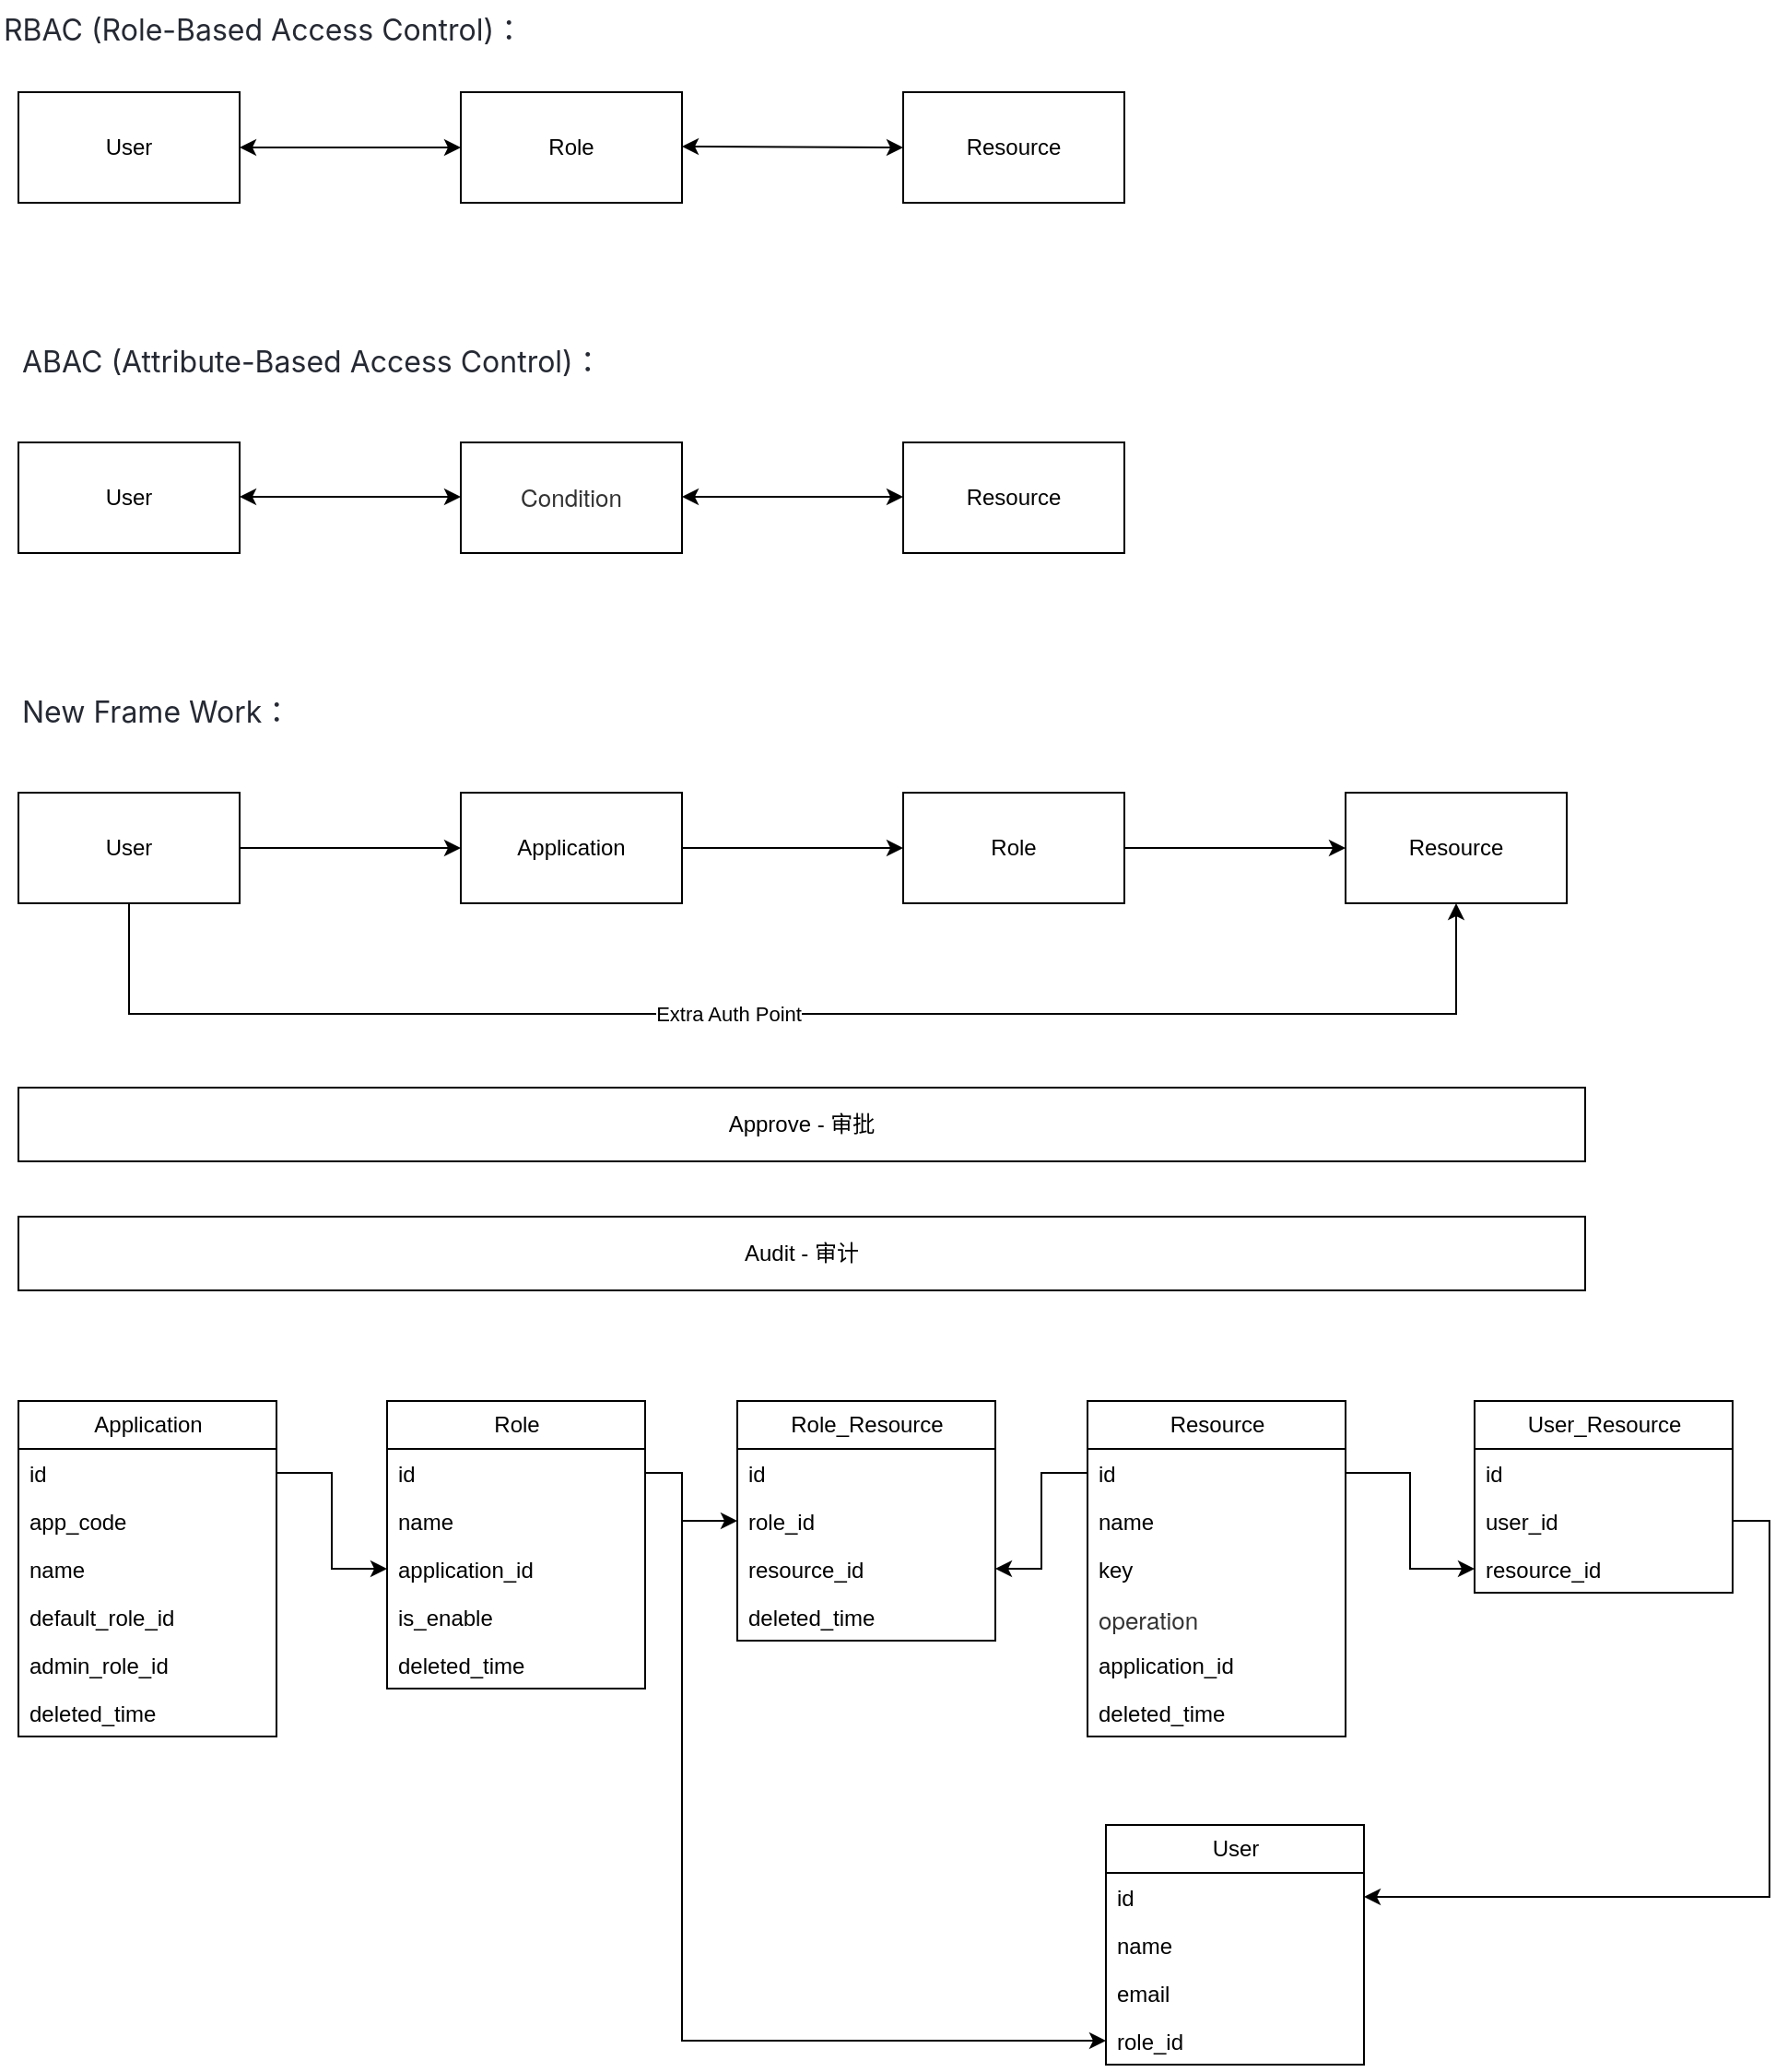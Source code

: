 <mxfile version="24.8.4">
  <diagram name="第 1 页" id="XNeCQhQdga1LnfHwo_mF">
    <mxGraphModel dx="1207" dy="711" grid="1" gridSize="10" guides="1" tooltips="1" connect="1" arrows="1" fold="1" page="1" pageScale="1" pageWidth="4681" pageHeight="3300" math="0" shadow="0">
      <root>
        <mxCell id="0" />
        <mxCell id="1" parent="0" />
        <mxCell id="JNERB92A1eh8DiP64ffN-19" style="edgeStyle=orthogonalEdgeStyle;rounded=0;orthogonalLoop=1;jettySize=auto;html=1;exitX=1;exitY=0.5;exitDx=0;exitDy=0;entryX=0;entryY=0.5;entryDx=0;entryDy=0;" edge="1" parent="1" source="JNERB92A1eh8DiP64ffN-1" target="JNERB92A1eh8DiP64ffN-16">
          <mxGeometry relative="1" as="geometry" />
        </mxCell>
        <mxCell id="JNERB92A1eh8DiP64ffN-1" value="Application" style="rounded=0;whiteSpace=wrap;html=1;" vertex="1" parent="1">
          <mxGeometry x="400" y="600" width="120" height="60" as="geometry" />
        </mxCell>
        <mxCell id="JNERB92A1eh8DiP64ffN-2" value="Role" style="rounded=0;whiteSpace=wrap;html=1;" vertex="1" parent="1">
          <mxGeometry x="400" y="220" width="120" height="60" as="geometry" />
        </mxCell>
        <mxCell id="JNERB92A1eh8DiP64ffN-3" value="Resource" style="rounded=0;whiteSpace=wrap;html=1;" vertex="1" parent="1">
          <mxGeometry x="640" y="220" width="120" height="60" as="geometry" />
        </mxCell>
        <mxCell id="JNERB92A1eh8DiP64ffN-4" value="User" style="rounded=0;whiteSpace=wrap;html=1;" vertex="1" parent="1">
          <mxGeometry x="160" y="220" width="120" height="60" as="geometry" />
        </mxCell>
        <mxCell id="JNERB92A1eh8DiP64ffN-5" value="&lt;span style=&quot;color: rgb(37, 41, 51); font-family: -apple-system, system-ui, &amp;quot;Segoe UI&amp;quot;, Roboto, Ubuntu, Cantarell, &amp;quot;Noto Sans&amp;quot;, sans-serif, BlinkMacSystemFont, &amp;quot;Helvetica Neue&amp;quot;, &amp;quot;PingFang SC&amp;quot;, &amp;quot;Hiragino Sans GB&amp;quot;, &amp;quot;Microsoft YaHei&amp;quot;, Arial; font-size: 16px; font-style: normal; font-variant-ligatures: normal; font-variant-caps: normal; font-weight: 400; letter-spacing: normal; orphans: 2; text-align: start; text-indent: 0px; text-transform: none; widows: 2; word-spacing: 0px; -webkit-text-stroke-width: 0px; white-space: normal; background-color: rgb(255, 255, 255); text-decoration-thickness: initial; text-decoration-style: initial; text-decoration-color: initial; display: inline !important; float: none;&quot;&gt;RBAC (Role-Based Access Control)：&lt;/span&gt;" style="text;whiteSpace=wrap;html=1;" vertex="1" parent="1">
          <mxGeometry x="150" y="170" width="330" height="40" as="geometry" />
        </mxCell>
        <mxCell id="JNERB92A1eh8DiP64ffN-6" value="" style="endArrow=classic;startArrow=classic;html=1;rounded=0;exitX=1;exitY=0.5;exitDx=0;exitDy=0;" edge="1" parent="1" source="JNERB92A1eh8DiP64ffN-4" target="JNERB92A1eh8DiP64ffN-2">
          <mxGeometry width="50" height="50" relative="1" as="geometry">
            <mxPoint x="300" y="249.5" as="sourcePoint" />
            <mxPoint x="370" y="249.5" as="targetPoint" />
          </mxGeometry>
        </mxCell>
        <mxCell id="JNERB92A1eh8DiP64ffN-7" value="" style="endArrow=classic;startArrow=classic;html=1;rounded=0;entryX=0;entryY=0.5;entryDx=0;entryDy=0;" edge="1" parent="1" target="JNERB92A1eh8DiP64ffN-3">
          <mxGeometry width="50" height="50" relative="1" as="geometry">
            <mxPoint x="520" y="249.5" as="sourcePoint" />
            <mxPoint x="590" y="250" as="targetPoint" />
          </mxGeometry>
        </mxCell>
        <mxCell id="JNERB92A1eh8DiP64ffN-8" value="&lt;span style=&quot;color: rgb(37, 41, 51); font-family: -apple-system, system-ui, &amp;quot;Segoe UI&amp;quot;, Roboto, Ubuntu, Cantarell, &amp;quot;Noto Sans&amp;quot;, sans-serif, BlinkMacSystemFont, &amp;quot;Helvetica Neue&amp;quot;, &amp;quot;PingFang SC&amp;quot;, &amp;quot;Hiragino Sans GB&amp;quot;, &amp;quot;Microsoft YaHei&amp;quot;, Arial; font-size: 16px; font-style: normal; font-variant-ligatures: normal; font-variant-caps: normal; font-weight: 400; letter-spacing: normal; orphans: 2; text-align: start; text-indent: 0px; text-transform: none; widows: 2; word-spacing: 0px; -webkit-text-stroke-width: 0px; white-space: normal; background-color: rgb(255, 255, 255); text-decoration-thickness: initial; text-decoration-style: initial; text-decoration-color: initial; display: inline !important; float: none;&quot;&gt;ABAC (Attribute-Based Access Control)：&lt;/span&gt;" style="text;whiteSpace=wrap;html=1;" vertex="1" parent="1">
          <mxGeometry x="160" y="350" width="350" height="40" as="geometry" />
        </mxCell>
        <mxCell id="JNERB92A1eh8DiP64ffN-9" value="User" style="rounded=0;whiteSpace=wrap;html=1;" vertex="1" parent="1">
          <mxGeometry x="160" y="410" width="120" height="60" as="geometry" />
        </mxCell>
        <mxCell id="JNERB92A1eh8DiP64ffN-10" value="&lt;span style=&quot;color: rgb(51, 51, 51); font-family: &amp;quot;Helvetica Neue&amp;quot;, Helvetica, Arial, &amp;quot;Hiragino Sans GB&amp;quot;, &amp;quot;Hiragino Sans GB W3&amp;quot;, &amp;quot;Microsoft YaHei UI&amp;quot;, &amp;quot;Microsoft YaHei&amp;quot;, sans-serif; font-size: 13px; text-align: left; background-color: rgb(255, 255, 255);&quot;&gt;Condition&lt;/span&gt;" style="rounded=0;whiteSpace=wrap;html=1;" vertex="1" parent="1">
          <mxGeometry x="400" y="410" width="120" height="60" as="geometry" />
        </mxCell>
        <mxCell id="JNERB92A1eh8DiP64ffN-11" value="Resource" style="rounded=0;whiteSpace=wrap;html=1;" vertex="1" parent="1">
          <mxGeometry x="640" y="410" width="120" height="60" as="geometry" />
        </mxCell>
        <mxCell id="JNERB92A1eh8DiP64ffN-12" value="" style="endArrow=classic;startArrow=classic;html=1;rounded=0;exitX=1;exitY=0.5;exitDx=0;exitDy=0;" edge="1" parent="1">
          <mxGeometry width="50" height="50" relative="1" as="geometry">
            <mxPoint x="280" y="439.5" as="sourcePoint" />
            <mxPoint x="400" y="439.5" as="targetPoint" />
          </mxGeometry>
        </mxCell>
        <mxCell id="JNERB92A1eh8DiP64ffN-13" value="" style="endArrow=classic;startArrow=classic;html=1;rounded=0;exitX=1;exitY=0.5;exitDx=0;exitDy=0;" edge="1" parent="1">
          <mxGeometry width="50" height="50" relative="1" as="geometry">
            <mxPoint x="520" y="439.5" as="sourcePoint" />
            <mxPoint x="640" y="439.5" as="targetPoint" />
          </mxGeometry>
        </mxCell>
        <mxCell id="JNERB92A1eh8DiP64ffN-14" value="&lt;span style=&quot;color: rgb(37, 41, 51); font-family: -apple-system, system-ui, &amp;quot;Segoe UI&amp;quot;, Roboto, Ubuntu, Cantarell, &amp;quot;Noto Sans&amp;quot;, sans-serif, BlinkMacSystemFont, &amp;quot;Helvetica Neue&amp;quot;, &amp;quot;PingFang SC&amp;quot;, &amp;quot;Hiragino Sans GB&amp;quot;, &amp;quot;Microsoft YaHei&amp;quot;, Arial; font-size: 16px; font-style: normal; font-variant-ligatures: normal; font-variant-caps: normal; font-weight: 400; letter-spacing: normal; orphans: 2; text-align: start; text-indent: 0px; text-transform: none; widows: 2; word-spacing: 0px; -webkit-text-stroke-width: 0px; white-space: normal; background-color: rgb(255, 255, 255); text-decoration-thickness: initial; text-decoration-style: initial; text-decoration-color: initial; display: inline !important; float: none;&quot;&gt;New Frame Work：&lt;/span&gt;" style="text;whiteSpace=wrap;html=1;" vertex="1" parent="1">
          <mxGeometry x="160" y="540" width="350" height="40" as="geometry" />
        </mxCell>
        <mxCell id="JNERB92A1eh8DiP64ffN-18" style="edgeStyle=orthogonalEdgeStyle;rounded=0;orthogonalLoop=1;jettySize=auto;html=1;exitX=1;exitY=0.5;exitDx=0;exitDy=0;entryX=0;entryY=0.5;entryDx=0;entryDy=0;" edge="1" parent="1" source="JNERB92A1eh8DiP64ffN-15" target="JNERB92A1eh8DiP64ffN-1">
          <mxGeometry relative="1" as="geometry" />
        </mxCell>
        <mxCell id="JNERB92A1eh8DiP64ffN-21" style="edgeStyle=orthogonalEdgeStyle;rounded=0;orthogonalLoop=1;jettySize=auto;html=1;exitX=0.5;exitY=1;exitDx=0;exitDy=0;entryX=0.5;entryY=1;entryDx=0;entryDy=0;" edge="1" parent="1" source="JNERB92A1eh8DiP64ffN-15" target="JNERB92A1eh8DiP64ffN-17">
          <mxGeometry relative="1" as="geometry">
            <Array as="points">
              <mxPoint x="220" y="720" />
              <mxPoint x="940" y="720" />
            </Array>
          </mxGeometry>
        </mxCell>
        <mxCell id="JNERB92A1eh8DiP64ffN-22" value="Extra Auth Point" style="edgeLabel;html=1;align=center;verticalAlign=middle;resizable=0;points=[];" vertex="1" connectable="0" parent="JNERB92A1eh8DiP64ffN-21">
          <mxGeometry x="-0.083" relative="1" as="geometry">
            <mxPoint as="offset" />
          </mxGeometry>
        </mxCell>
        <mxCell id="JNERB92A1eh8DiP64ffN-15" value="User" style="rounded=0;whiteSpace=wrap;html=1;" vertex="1" parent="1">
          <mxGeometry x="160" y="600" width="120" height="60" as="geometry" />
        </mxCell>
        <mxCell id="JNERB92A1eh8DiP64ffN-20" style="edgeStyle=orthogonalEdgeStyle;rounded=0;orthogonalLoop=1;jettySize=auto;html=1;exitX=1;exitY=0.5;exitDx=0;exitDy=0;entryX=0;entryY=0.5;entryDx=0;entryDy=0;" edge="1" parent="1" source="JNERB92A1eh8DiP64ffN-16" target="JNERB92A1eh8DiP64ffN-17">
          <mxGeometry relative="1" as="geometry" />
        </mxCell>
        <mxCell id="JNERB92A1eh8DiP64ffN-16" value="Role" style="rounded=0;whiteSpace=wrap;html=1;" vertex="1" parent="1">
          <mxGeometry x="640" y="600" width="120" height="60" as="geometry" />
        </mxCell>
        <mxCell id="JNERB92A1eh8DiP64ffN-17" value="Resource" style="rounded=0;whiteSpace=wrap;html=1;" vertex="1" parent="1">
          <mxGeometry x="880" y="600" width="120" height="60" as="geometry" />
        </mxCell>
        <mxCell id="JNERB92A1eh8DiP64ffN-23" value="Approve - 审批" style="rounded=0;whiteSpace=wrap;html=1;" vertex="1" parent="1">
          <mxGeometry x="160" y="760" width="850" height="40" as="geometry" />
        </mxCell>
        <mxCell id="JNERB92A1eh8DiP64ffN-24" value="Audit - 审计" style="rounded=0;whiteSpace=wrap;html=1;" vertex="1" parent="1">
          <mxGeometry x="160" y="830" width="850" height="40" as="geometry" />
        </mxCell>
        <mxCell id="JNERB92A1eh8DiP64ffN-25" value="Application" style="swimlane;fontStyle=0;childLayout=stackLayout;horizontal=1;startSize=26;fillColor=none;horizontalStack=0;resizeParent=1;resizeParentMax=0;resizeLast=0;collapsible=1;marginBottom=0;html=1;" vertex="1" parent="1">
          <mxGeometry x="160" y="930" width="140" height="182" as="geometry">
            <mxRectangle x="230" y="930" width="130" height="60" as="alternateBounds" />
          </mxGeometry>
        </mxCell>
        <mxCell id="JNERB92A1eh8DiP64ffN-26" value="id" style="text;strokeColor=none;fillColor=none;align=left;verticalAlign=top;spacingLeft=4;spacingRight=4;overflow=hidden;rotatable=0;points=[[0,0.5],[1,0.5]];portConstraint=eastwest;whiteSpace=wrap;html=1;" vertex="1" parent="JNERB92A1eh8DiP64ffN-25">
          <mxGeometry y="26" width="140" height="26" as="geometry" />
        </mxCell>
        <mxCell id="JNERB92A1eh8DiP64ffN-27" value="app_code" style="text;strokeColor=none;fillColor=none;align=left;verticalAlign=top;spacingLeft=4;spacingRight=4;overflow=hidden;rotatable=0;points=[[0,0.5],[1,0.5]];portConstraint=eastwest;whiteSpace=wrap;html=1;" vertex="1" parent="JNERB92A1eh8DiP64ffN-25">
          <mxGeometry y="52" width="140" height="26" as="geometry" />
        </mxCell>
        <mxCell id="JNERB92A1eh8DiP64ffN-28" value="name" style="text;strokeColor=none;fillColor=none;align=left;verticalAlign=top;spacingLeft=4;spacingRight=4;overflow=hidden;rotatable=0;points=[[0,0.5],[1,0.5]];portConstraint=eastwest;whiteSpace=wrap;html=1;" vertex="1" parent="JNERB92A1eh8DiP64ffN-25">
          <mxGeometry y="78" width="140" height="26" as="geometry" />
        </mxCell>
        <mxCell id="JNERB92A1eh8DiP64ffN-30" value="default_role_id" style="text;strokeColor=none;fillColor=none;align=left;verticalAlign=top;spacingLeft=4;spacingRight=4;overflow=hidden;rotatable=0;points=[[0,0.5],[1,0.5]];portConstraint=eastwest;whiteSpace=wrap;html=1;" vertex="1" parent="JNERB92A1eh8DiP64ffN-25">
          <mxGeometry y="104" width="140" height="26" as="geometry" />
        </mxCell>
        <mxCell id="JNERB92A1eh8DiP64ffN-29" value="admin_role_id" style="text;strokeColor=none;fillColor=none;align=left;verticalAlign=top;spacingLeft=4;spacingRight=4;overflow=hidden;rotatable=0;points=[[0,0.5],[1,0.5]];portConstraint=eastwest;whiteSpace=wrap;html=1;" vertex="1" parent="JNERB92A1eh8DiP64ffN-25">
          <mxGeometry y="130" width="140" height="26" as="geometry" />
        </mxCell>
        <mxCell id="JNERB92A1eh8DiP64ffN-47" value="deleted_time" style="text;strokeColor=none;fillColor=none;align=left;verticalAlign=top;spacingLeft=4;spacingRight=4;overflow=hidden;rotatable=0;points=[[0,0.5],[1,0.5]];portConstraint=eastwest;whiteSpace=wrap;html=1;" vertex="1" parent="JNERB92A1eh8DiP64ffN-25">
          <mxGeometry y="156" width="140" height="26" as="geometry" />
        </mxCell>
        <mxCell id="JNERB92A1eh8DiP64ffN-31" value="Role" style="swimlane;fontStyle=0;childLayout=stackLayout;horizontal=1;startSize=26;fillColor=none;horizontalStack=0;resizeParent=1;resizeParentMax=0;resizeLast=0;collapsible=1;marginBottom=0;html=1;" vertex="1" parent="1">
          <mxGeometry x="360" y="930" width="140" height="156" as="geometry">
            <mxRectangle x="230" y="930" width="130" height="60" as="alternateBounds" />
          </mxGeometry>
        </mxCell>
        <mxCell id="JNERB92A1eh8DiP64ffN-32" value="id" style="text;strokeColor=none;fillColor=none;align=left;verticalAlign=top;spacingLeft=4;spacingRight=4;overflow=hidden;rotatable=0;points=[[0,0.5],[1,0.5]];portConstraint=eastwest;whiteSpace=wrap;html=1;" vertex="1" parent="JNERB92A1eh8DiP64ffN-31">
          <mxGeometry y="26" width="140" height="26" as="geometry" />
        </mxCell>
        <mxCell id="JNERB92A1eh8DiP64ffN-33" value="name" style="text;strokeColor=none;fillColor=none;align=left;verticalAlign=top;spacingLeft=4;spacingRight=4;overflow=hidden;rotatable=0;points=[[0,0.5],[1,0.5]];portConstraint=eastwest;whiteSpace=wrap;html=1;" vertex="1" parent="JNERB92A1eh8DiP64ffN-31">
          <mxGeometry y="52" width="140" height="26" as="geometry" />
        </mxCell>
        <mxCell id="JNERB92A1eh8DiP64ffN-42" value="application_id" style="text;strokeColor=none;fillColor=none;align=left;verticalAlign=top;spacingLeft=4;spacingRight=4;overflow=hidden;rotatable=0;points=[[0,0.5],[1,0.5]];portConstraint=eastwest;whiteSpace=wrap;html=1;" vertex="1" parent="JNERB92A1eh8DiP64ffN-31">
          <mxGeometry y="78" width="140" height="26" as="geometry" />
        </mxCell>
        <mxCell id="JNERB92A1eh8DiP64ffN-45" value="is_enable" style="text;strokeColor=none;fillColor=none;align=left;verticalAlign=top;spacingLeft=4;spacingRight=4;overflow=hidden;rotatable=0;points=[[0,0.5],[1,0.5]];portConstraint=eastwest;whiteSpace=wrap;html=1;" vertex="1" parent="JNERB92A1eh8DiP64ffN-31">
          <mxGeometry y="104" width="140" height="26" as="geometry" />
        </mxCell>
        <mxCell id="JNERB92A1eh8DiP64ffN-46" value="deleted_time" style="text;strokeColor=none;fillColor=none;align=left;verticalAlign=top;spacingLeft=4;spacingRight=4;overflow=hidden;rotatable=0;points=[[0,0.5],[1,0.5]];portConstraint=eastwest;whiteSpace=wrap;html=1;" vertex="1" parent="JNERB92A1eh8DiP64ffN-31">
          <mxGeometry y="130" width="140" height="26" as="geometry" />
        </mxCell>
        <mxCell id="JNERB92A1eh8DiP64ffN-37" value="Resource" style="swimlane;fontStyle=0;childLayout=stackLayout;horizontal=1;startSize=26;fillColor=none;horizontalStack=0;resizeParent=1;resizeParentMax=0;resizeLast=0;collapsible=1;marginBottom=0;html=1;" vertex="1" parent="1">
          <mxGeometry x="740" y="930" width="140" height="182" as="geometry">
            <mxRectangle x="230" y="930" width="130" height="60" as="alternateBounds" />
          </mxGeometry>
        </mxCell>
        <mxCell id="JNERB92A1eh8DiP64ffN-38" value="id" style="text;strokeColor=none;fillColor=none;align=left;verticalAlign=top;spacingLeft=4;spacingRight=4;overflow=hidden;rotatable=0;points=[[0,0.5],[1,0.5]];portConstraint=eastwest;whiteSpace=wrap;html=1;" vertex="1" parent="JNERB92A1eh8DiP64ffN-37">
          <mxGeometry y="26" width="140" height="26" as="geometry" />
        </mxCell>
        <mxCell id="JNERB92A1eh8DiP64ffN-39" value="name" style="text;strokeColor=none;fillColor=none;align=left;verticalAlign=top;spacingLeft=4;spacingRight=4;overflow=hidden;rotatable=0;points=[[0,0.5],[1,0.5]];portConstraint=eastwest;whiteSpace=wrap;html=1;" vertex="1" parent="JNERB92A1eh8DiP64ffN-37">
          <mxGeometry y="52" width="140" height="26" as="geometry" />
        </mxCell>
        <mxCell id="JNERB92A1eh8DiP64ffN-41" value="key" style="text;strokeColor=none;fillColor=none;align=left;verticalAlign=top;spacingLeft=4;spacingRight=4;overflow=hidden;rotatable=0;points=[[0,0.5],[1,0.5]];portConstraint=eastwest;whiteSpace=wrap;html=1;" vertex="1" parent="JNERB92A1eh8DiP64ffN-37">
          <mxGeometry y="78" width="140" height="26" as="geometry" />
        </mxCell>
        <mxCell id="JNERB92A1eh8DiP64ffN-40" value="&lt;span style=&quot;color: rgb(51, 51, 51); font-family: &amp;quot;Helvetica Neue&amp;quot;, Helvetica, Arial, &amp;quot;Hiragino Sans GB&amp;quot;, &amp;quot;Hiragino Sans GB W3&amp;quot;, &amp;quot;Microsoft YaHei UI&amp;quot;, &amp;quot;Microsoft YaHei&amp;quot;, sans-serif; font-size: 13px; background-color: rgb(255, 255, 255);&quot;&gt;operation&lt;/span&gt;" style="text;strokeColor=none;fillColor=none;align=left;verticalAlign=top;spacingLeft=4;spacingRight=4;overflow=hidden;rotatable=0;points=[[0,0.5],[1,0.5]];portConstraint=eastwest;whiteSpace=wrap;html=1;" vertex="1" parent="JNERB92A1eh8DiP64ffN-37">
          <mxGeometry y="104" width="140" height="26" as="geometry" />
        </mxCell>
        <mxCell id="JNERB92A1eh8DiP64ffN-43" value="application_id" style="text;strokeColor=none;fillColor=none;align=left;verticalAlign=top;spacingLeft=4;spacingRight=4;overflow=hidden;rotatable=0;points=[[0,0.5],[1,0.5]];portConstraint=eastwest;whiteSpace=wrap;html=1;" vertex="1" parent="JNERB92A1eh8DiP64ffN-37">
          <mxGeometry y="130" width="140" height="26" as="geometry" />
        </mxCell>
        <mxCell id="JNERB92A1eh8DiP64ffN-48" value="deleted_time" style="text;strokeColor=none;fillColor=none;align=left;verticalAlign=top;spacingLeft=4;spacingRight=4;overflow=hidden;rotatable=0;points=[[0,0.5],[1,0.5]];portConstraint=eastwest;whiteSpace=wrap;html=1;" vertex="1" parent="JNERB92A1eh8DiP64ffN-37">
          <mxGeometry y="156" width="140" height="26" as="geometry" />
        </mxCell>
        <mxCell id="JNERB92A1eh8DiP64ffN-49" value="User" style="swimlane;fontStyle=0;childLayout=stackLayout;horizontal=1;startSize=26;fillColor=none;horizontalStack=0;resizeParent=1;resizeParentMax=0;resizeLast=0;collapsible=1;marginBottom=0;html=1;" vertex="1" parent="1">
          <mxGeometry x="750" y="1160" width="140" height="130" as="geometry">
            <mxRectangle x="230" y="930" width="130" height="60" as="alternateBounds" />
          </mxGeometry>
        </mxCell>
        <mxCell id="JNERB92A1eh8DiP64ffN-50" value="id" style="text;strokeColor=none;fillColor=none;align=left;verticalAlign=top;spacingLeft=4;spacingRight=4;overflow=hidden;rotatable=0;points=[[0,0.5],[1,0.5]];portConstraint=eastwest;whiteSpace=wrap;html=1;" vertex="1" parent="JNERB92A1eh8DiP64ffN-49">
          <mxGeometry y="26" width="140" height="26" as="geometry" />
        </mxCell>
        <mxCell id="JNERB92A1eh8DiP64ffN-51" value="name" style="text;strokeColor=none;fillColor=none;align=left;verticalAlign=top;spacingLeft=4;spacingRight=4;overflow=hidden;rotatable=0;points=[[0,0.5],[1,0.5]];portConstraint=eastwest;whiteSpace=wrap;html=1;" vertex="1" parent="JNERB92A1eh8DiP64ffN-49">
          <mxGeometry y="52" width="140" height="26" as="geometry" />
        </mxCell>
        <mxCell id="JNERB92A1eh8DiP64ffN-52" value="email" style="text;strokeColor=none;fillColor=none;align=left;verticalAlign=top;spacingLeft=4;spacingRight=4;overflow=hidden;rotatable=0;points=[[0,0.5],[1,0.5]];portConstraint=eastwest;whiteSpace=wrap;html=1;" vertex="1" parent="JNERB92A1eh8DiP64ffN-49">
          <mxGeometry y="78" width="140" height="26" as="geometry" />
        </mxCell>
        <mxCell id="JNERB92A1eh8DiP64ffN-66" value="role_id" style="text;strokeColor=none;fillColor=none;align=left;verticalAlign=top;spacingLeft=4;spacingRight=4;overflow=hidden;rotatable=0;points=[[0,0.5],[1,0.5]];portConstraint=eastwest;whiteSpace=wrap;html=1;" vertex="1" parent="JNERB92A1eh8DiP64ffN-49">
          <mxGeometry y="104" width="140" height="26" as="geometry" />
        </mxCell>
        <mxCell id="JNERB92A1eh8DiP64ffN-56" value="Role_Resource" style="swimlane;fontStyle=0;childLayout=stackLayout;horizontal=1;startSize=26;fillColor=none;horizontalStack=0;resizeParent=1;resizeParentMax=0;resizeLast=0;collapsible=1;marginBottom=0;html=1;" vertex="1" parent="1">
          <mxGeometry x="550" y="930" width="140" height="130" as="geometry">
            <mxRectangle x="230" y="930" width="130" height="60" as="alternateBounds" />
          </mxGeometry>
        </mxCell>
        <mxCell id="JNERB92A1eh8DiP64ffN-57" value="id" style="text;strokeColor=none;fillColor=none;align=left;verticalAlign=top;spacingLeft=4;spacingRight=4;overflow=hidden;rotatable=0;points=[[0,0.5],[1,0.5]];portConstraint=eastwest;whiteSpace=wrap;html=1;" vertex="1" parent="JNERB92A1eh8DiP64ffN-56">
          <mxGeometry y="26" width="140" height="26" as="geometry" />
        </mxCell>
        <mxCell id="JNERB92A1eh8DiP64ffN-58" value="role_id" style="text;strokeColor=none;fillColor=none;align=left;verticalAlign=top;spacingLeft=4;spacingRight=4;overflow=hidden;rotatable=0;points=[[0,0.5],[1,0.5]];portConstraint=eastwest;whiteSpace=wrap;html=1;" vertex="1" parent="JNERB92A1eh8DiP64ffN-56">
          <mxGeometry y="52" width="140" height="26" as="geometry" />
        </mxCell>
        <mxCell id="JNERB92A1eh8DiP64ffN-59" value="resource_id" style="text;strokeColor=none;fillColor=none;align=left;verticalAlign=top;spacingLeft=4;spacingRight=4;overflow=hidden;rotatable=0;points=[[0,0.5],[1,0.5]];portConstraint=eastwest;whiteSpace=wrap;html=1;" vertex="1" parent="JNERB92A1eh8DiP64ffN-56">
          <mxGeometry y="78" width="140" height="26" as="geometry" />
        </mxCell>
        <mxCell id="JNERB92A1eh8DiP64ffN-61" value="deleted_time" style="text;strokeColor=none;fillColor=none;align=left;verticalAlign=top;spacingLeft=4;spacingRight=4;overflow=hidden;rotatable=0;points=[[0,0.5],[1,0.5]];portConstraint=eastwest;whiteSpace=wrap;html=1;" vertex="1" parent="JNERB92A1eh8DiP64ffN-56">
          <mxGeometry y="104" width="140" height="26" as="geometry" />
        </mxCell>
        <mxCell id="JNERB92A1eh8DiP64ffN-63" style="edgeStyle=orthogonalEdgeStyle;rounded=0;orthogonalLoop=1;jettySize=auto;html=1;exitX=1;exitY=0.5;exitDx=0;exitDy=0;entryX=0;entryY=0.5;entryDx=0;entryDy=0;" edge="1" parent="1" source="JNERB92A1eh8DiP64ffN-26" target="JNERB92A1eh8DiP64ffN-42">
          <mxGeometry relative="1" as="geometry" />
        </mxCell>
        <mxCell id="JNERB92A1eh8DiP64ffN-64" style="edgeStyle=orthogonalEdgeStyle;rounded=0;orthogonalLoop=1;jettySize=auto;html=1;exitX=1;exitY=0.5;exitDx=0;exitDy=0;entryX=0;entryY=0.5;entryDx=0;entryDy=0;" edge="1" parent="1" source="JNERB92A1eh8DiP64ffN-32" target="JNERB92A1eh8DiP64ffN-58">
          <mxGeometry relative="1" as="geometry">
            <Array as="points">
              <mxPoint x="520" y="969" />
              <mxPoint x="520" y="995" />
            </Array>
          </mxGeometry>
        </mxCell>
        <mxCell id="JNERB92A1eh8DiP64ffN-65" style="edgeStyle=orthogonalEdgeStyle;rounded=0;orthogonalLoop=1;jettySize=auto;html=1;exitX=0;exitY=0.5;exitDx=0;exitDy=0;entryX=1;entryY=0.5;entryDx=0;entryDy=0;" edge="1" parent="1" source="JNERB92A1eh8DiP64ffN-38" target="JNERB92A1eh8DiP64ffN-59">
          <mxGeometry relative="1" as="geometry" />
        </mxCell>
        <mxCell id="JNERB92A1eh8DiP64ffN-67" value="User_Resource" style="swimlane;fontStyle=0;childLayout=stackLayout;horizontal=1;startSize=26;fillColor=none;horizontalStack=0;resizeParent=1;resizeParentMax=0;resizeLast=0;collapsible=1;marginBottom=0;html=1;" vertex="1" parent="1">
          <mxGeometry x="950" y="930" width="140" height="104" as="geometry">
            <mxRectangle x="230" y="930" width="130" height="60" as="alternateBounds" />
          </mxGeometry>
        </mxCell>
        <mxCell id="JNERB92A1eh8DiP64ffN-68" value="id" style="text;strokeColor=none;fillColor=none;align=left;verticalAlign=top;spacingLeft=4;spacingRight=4;overflow=hidden;rotatable=0;points=[[0,0.5],[1,0.5]];portConstraint=eastwest;whiteSpace=wrap;html=1;" vertex="1" parent="JNERB92A1eh8DiP64ffN-67">
          <mxGeometry y="26" width="140" height="26" as="geometry" />
        </mxCell>
        <mxCell id="JNERB92A1eh8DiP64ffN-69" value="user_id" style="text;strokeColor=none;fillColor=none;align=left;verticalAlign=top;spacingLeft=4;spacingRight=4;overflow=hidden;rotatable=0;points=[[0,0.5],[1,0.5]];portConstraint=eastwest;whiteSpace=wrap;html=1;" vertex="1" parent="JNERB92A1eh8DiP64ffN-67">
          <mxGeometry y="52" width="140" height="26" as="geometry" />
        </mxCell>
        <mxCell id="JNERB92A1eh8DiP64ffN-70" value="resource_id" style="text;strokeColor=none;fillColor=none;align=left;verticalAlign=top;spacingLeft=4;spacingRight=4;overflow=hidden;rotatable=0;points=[[0,0.5],[1,0.5]];portConstraint=eastwest;whiteSpace=wrap;html=1;" vertex="1" parent="JNERB92A1eh8DiP64ffN-67">
          <mxGeometry y="78" width="140" height="26" as="geometry" />
        </mxCell>
        <mxCell id="JNERB92A1eh8DiP64ffN-72" style="edgeStyle=orthogonalEdgeStyle;rounded=0;orthogonalLoop=1;jettySize=auto;html=1;exitX=1;exitY=0.5;exitDx=0;exitDy=0;entryX=0;entryY=0.5;entryDx=0;entryDy=0;" edge="1" parent="1" source="JNERB92A1eh8DiP64ffN-32" target="JNERB92A1eh8DiP64ffN-66">
          <mxGeometry relative="1" as="geometry">
            <Array as="points">
              <mxPoint x="520" y="969" />
              <mxPoint x="520" y="1277" />
            </Array>
          </mxGeometry>
        </mxCell>
        <mxCell id="JNERB92A1eh8DiP64ffN-73" style="edgeStyle=orthogonalEdgeStyle;rounded=0;orthogonalLoop=1;jettySize=auto;html=1;exitX=1;exitY=0.5;exitDx=0;exitDy=0;entryX=0;entryY=0.5;entryDx=0;entryDy=0;" edge="1" parent="1" source="JNERB92A1eh8DiP64ffN-38" target="JNERB92A1eh8DiP64ffN-70">
          <mxGeometry relative="1" as="geometry" />
        </mxCell>
        <mxCell id="JNERB92A1eh8DiP64ffN-74" style="edgeStyle=orthogonalEdgeStyle;rounded=0;orthogonalLoop=1;jettySize=auto;html=1;exitX=1;exitY=0.5;exitDx=0;exitDy=0;entryX=1;entryY=0.5;entryDx=0;entryDy=0;" edge="1" parent="1" source="JNERB92A1eh8DiP64ffN-69" target="JNERB92A1eh8DiP64ffN-50">
          <mxGeometry relative="1" as="geometry" />
        </mxCell>
      </root>
    </mxGraphModel>
  </diagram>
</mxfile>
